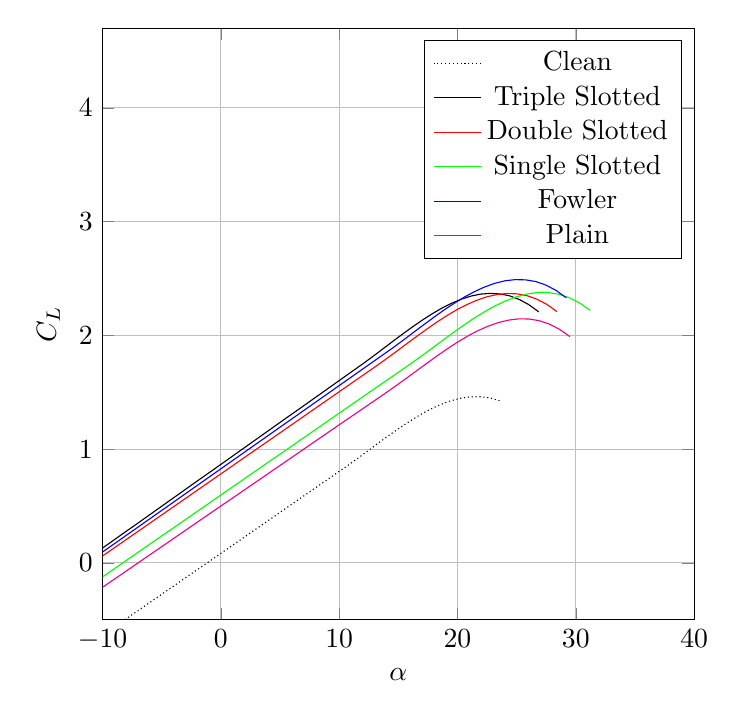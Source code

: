 %CL alpha high lift WING
\begin{tikzpicture}

\begin{axis}[
width=0.75\textwidth,
height=0.75\textwidth,
scaled ticks=false, tick label style={/pgf/number format/fixed},
xmin=-10,
xmax=40,
xlabel={$\alpha$},
xmajorgrids,
ymin=-0.5,
ymax=4.7,
ylabel={$C_L$},
ymajorgrids,
legend entries = {Clean\\Triple Slotted\\Double Slotted\\Single Slotted\\Fowler\\Plain\\}]

\addplot [
color=black,
densely dotted
]
table[row sep=crcr]{
-10.0	-0.635\\
-9.139	-0.573\\
-8.277	-0.511\\
-7.416	-0.449\\
-6.555	-0.387\\
-5.694	-0.326\\
-4.832	-0.264\\
-3.971	-0.202\\
-3.11	-0.14\\
-2.249	-0.078\\
-1.387	-0.016\\
-0.526	0.046\\
0.335	0.108\\
1.196	0.17\\
2.058	0.232\\
2.919	0.294\\
3.78	0.356\\
4.641	0.418\\
5.503	0.48\\
6.364	0.542\\
7.225	0.604\\
8.086	0.666\\
8.948	0.728\\
9.809	0.79\\
10.67	0.852\\
11.531	0.916\\
12.393	0.982\\
13.254	1.049\\
14.115	1.114\\
14.976	1.177\\
15.838	1.237\\
16.699	1.293\\
17.56	1.343\\
18.421	1.385\\
19.283	1.42\\
20.144	1.445\\
21.005	1.459\\
21.866	1.461\\
22.728	1.45\\
23.589	1.425\\
};

\addplot [
color=black,
solid
]
table[row sep=crcr]{
-13.0	-0.091\\
-12.187	-0.031\\
-11.373	0.029\\
-10.56	0.089\\
-9.746	0.149\\
-8.933	0.209\\
-8.119	0.269\\
-7.306	0.328\\
-6.492	0.388\\
-5.679	0.448\\
-4.865	0.508\\
-4.052	0.568\\
-3.238	0.628\\
-2.425	0.688\\
-1.611	0.748\\
-0.798	0.807\\
0.015	0.867\\
0.829	0.927\\
1.642	0.987\\
2.456	1.047\\
3.269	1.107\\
4.083	1.167\\
4.896	1.227\\
5.71	1.287\\
6.523	1.346\\
7.337	1.406\\
8.15	1.466\\
8.964	1.526\\
9.777	1.586\\
10.591	1.646\\
11.404	1.706\\
12.217	1.766\\
13.031	1.829\\
13.844	1.893\\
14.658	1.957\\
15.471	2.02\\
16.285	2.081\\
17.098	2.139\\
17.912	2.193\\
18.725	2.242\\
19.539	2.284\\
20.352	2.319\\
21.166	2.346\\
21.979	2.363\\
22.793	2.369\\
23.606	2.364\\
24.419	2.347\\
25.233	2.315\\
26.046	2.269\\
26.86	2.207\\
};

\addplot [
color=red,
solid
]
table[row sep=crcr]{
-13.0	-0.157\\
-12.155	-0.096\\
-11.31	-0.034\\
-10.465	0.027\\
-9.62	0.088\\
-8.775	0.149\\
-7.93	0.21\\
-7.085	0.271\\
-6.24	0.332\\
-5.395	0.393\\
-4.55	0.454\\
-3.705	0.515\\
-2.86	0.576\\
-2.015	0.637\\
-1.17	0.698\\
-0.325	0.759\\
0.52	0.82\\
1.364	0.881\\
2.209	0.942\\
3.054	1.003\\
3.899	1.064\\
4.744	1.125\\
5.589	1.186\\
6.434	1.247\\
7.279	1.308\\
8.124	1.369\\
8.969	1.43\\
9.814	1.491\\
10.659	1.552\\
11.504	1.613\\
12.349	1.674\\
13.194	1.735\\
14.039	1.798\\
14.884	1.862\\
15.729	1.928\\
16.574	1.993\\
17.419	2.056\\
18.264	2.117\\
19.109	2.174\\
19.954	2.226\\
20.799	2.271\\
21.644	2.309\\
22.489	2.339\\
23.334	2.359\\
24.179	2.368\\
25.024	2.365\\
25.869	2.349\\
26.714	2.318\\
27.559	2.272\\
28.404	2.209\\
};

\addplot [
color=green,
solid
]
table[row sep=crcr]{
-13.0	-0.339\\
-12.098	-0.274\\
-11.196	-0.209\\
-10.294	-0.144\\
-9.391	-0.079\\
-8.489	-0.014\\
-7.587	0.051\\
-6.685	0.116\\
-5.783	0.181\\
-4.881	0.246\\
-3.978	0.31\\
-3.076	0.375\\
-2.174	0.44\\
-1.272	0.505\\
-0.37	0.57\\
0.532	0.635\\
1.434	0.7\\
2.337	0.765\\
3.239	0.83\\
4.141	0.895\\
5.043	0.959\\
5.945	1.024\\
6.847	1.089\\
7.749	1.154\\
8.652	1.219\\
9.554	1.284\\
10.456	1.349\\
11.358	1.414\\
12.26	1.479\\
13.162	1.544\\
14.065	1.608\\
14.967	1.673\\
15.869	1.738\\
16.771	1.805\\
17.673	1.873\\
18.575	1.943\\
19.477	2.012\\
20.38	2.079\\
21.282	2.143\\
22.184	2.202\\
23.086	2.254\\
23.988	2.3\\
24.89	2.336\\
25.792	2.362\\
26.695	2.376\\
27.597	2.377\\
28.499	2.363\\
29.401	2.333\\
30.303	2.286\\
31.205	2.22\\
};

\addplot [
color=blue,
solid
]
table[row sep=crcr]{
-13.0	-0.124\\
-12.139	-0.061\\
-11.278	0.002\\
-10.416	0.065\\
-9.555	0.128\\
-8.694	0.191\\
-7.833	0.254\\
-6.972	0.317\\
-6.111	0.38\\
-5.249	0.443\\
-4.388	0.506\\
-3.527	0.569\\
-2.666	0.632\\
-1.805	0.695\\
-0.944	0.758\\
-0.082	0.821\\
0.779	0.884\\
1.64	0.947\\
2.501	1.01\\
3.362	1.073\\
4.223	1.136\\
5.085	1.199\\
5.946	1.262\\
6.807	1.325\\
7.668	1.388\\
8.529	1.451\\
9.391	1.514\\
10.252	1.577\\
11.113	1.64\\
11.974	1.703\\
12.835	1.766\\
13.696	1.829\\
14.558	1.892\\
15.419	1.958\\
16.28	2.026\\
17.141	2.093\\
18.002	2.159\\
18.863	2.223\\
19.725	2.282\\
20.586	2.337\\
21.447	2.385\\
22.308	2.426\\
23.169	2.458\\
24.03	2.48\\
24.892	2.49\\
25.753	2.488\\
26.614	2.473\\
27.475	2.442\\
28.336	2.395\\
29.197	2.33\\
};

\addplot [
color=magenta,
solid
]
table[row sep=crcr]{
-13.0	-0.428\\
-12.132	-0.366\\
-11.265	-0.304\\
-10.397	-0.242\\
-9.53	-0.181\\
-8.662	-0.119\\
-7.795	-0.057\\
-6.927	0.005\\
-6.06	0.067\\
-5.192	0.129\\
-4.325	0.191\\
-3.457	0.253\\
-2.59	0.315\\
-1.722	0.377\\
-0.855	0.439\\
0.013	0.501\\
0.88	0.562\\
1.748	0.624\\
2.615	0.686\\
3.483	0.748\\
4.35	0.81\\
5.218	0.872\\
6.085	0.934\\
6.953	0.996\\
7.82	1.058\\
8.688	1.12\\
9.555	1.182\\
10.423	1.244\\
11.29	1.305\\
12.158	1.367\\
13.025	1.429\\
13.893	1.491\\
14.76	1.554\\
15.628	1.619\\
16.495	1.685\\
17.363	1.751\\
18.23	1.816\\
19.098	1.879\\
19.965	1.938\\
20.833	1.992\\
21.7	2.04\\
22.568	2.08\\
23.435	2.112\\
24.303	2.134\\
25.17	2.145\\
26.038	2.144\\
26.905	2.129\\
27.773	2.099\\
28.64	2.052\\
29.508	1.989\\
};
\end{axis}
\end{tikzpicture}%
